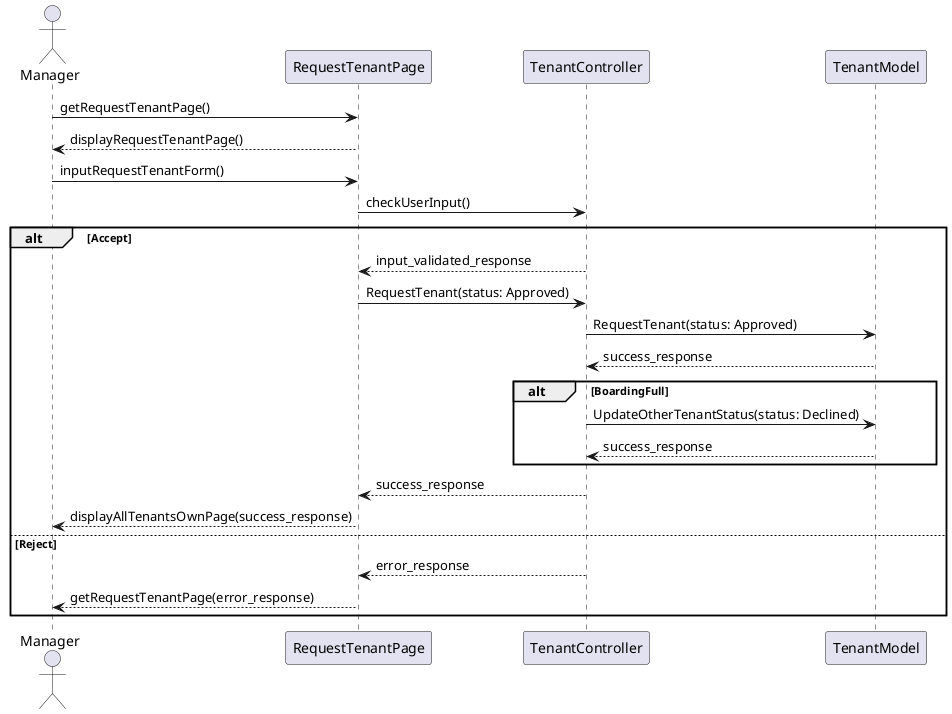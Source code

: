 @startuml
actor Manager as act
participant RequestTenantPage as view
participant TenantController as ctrl
participant TenantModel as model

act -> view : getRequestTenantPage()
act <-- view : displayRequestTenantPage()

    act->view : inputRequestTenantForm()
    view->ctrl : checkUserInput()
        alt Accept
        ctrl-->view:input_validated_response
        view->ctrl: RequestTenant(status: Approved)
        ctrl->model: RequestTenant(status: Approved)
        model --> ctrl: success_response
            alt BoardingFull
            ctrl->model: UpdateOtherTenantStatus(status: Declined)
            model --> ctrl: success_response
            end
        ctrl --> view: success_response
        view-->act: displayAllTenantsOwnPage(success_response)
        else Reject
        ctrl --> view: error_response
        view-->act: getRequestTenantPage(error_response)
        end


@enduml
